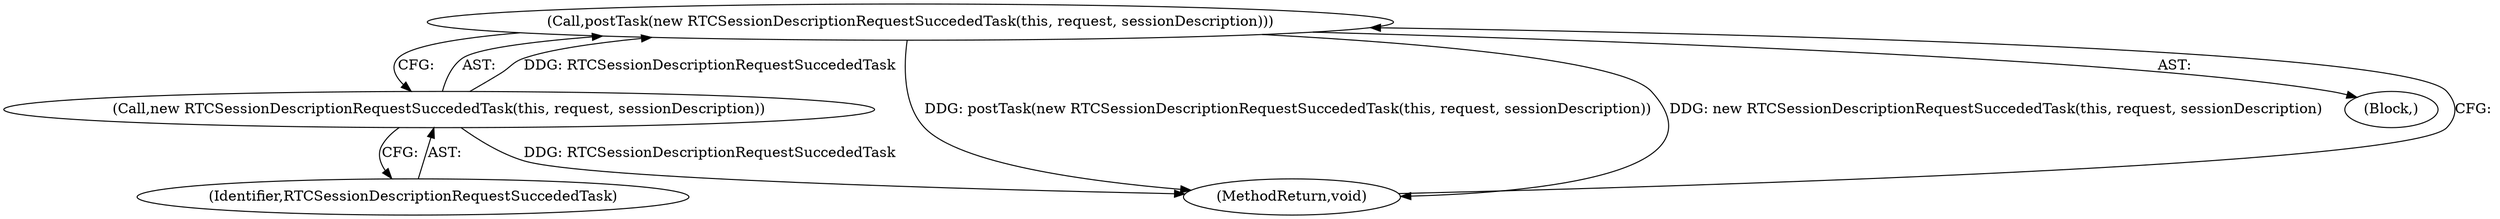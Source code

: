 digraph "1_Chrome_ab5e55ff333def909d025ac45da9ffa0d88a63f2_23@del" {
"1000118" [label="(Call,postTask(new RTCSessionDescriptionRequestSuccededTask(this, request, sessionDescription)))"];
"1000119" [label="(Call,new RTCSessionDescriptionRequestSuccededTask(this, request, sessionDescription))"];
"1000120" [label="(Identifier,RTCSessionDescriptionRequestSuccededTask)"];
"1000125" [label="(MethodReturn,void)"];
"1000118" [label="(Call,postTask(new RTCSessionDescriptionRequestSuccededTask(this, request, sessionDescription)))"];
"1000119" [label="(Call,new RTCSessionDescriptionRequestSuccededTask(this, request, sessionDescription))"];
"1000113" [label="(Block,)"];
"1000118" -> "1000113"  [label="AST: "];
"1000118" -> "1000119"  [label="CFG: "];
"1000119" -> "1000118"  [label="AST: "];
"1000125" -> "1000118"  [label="CFG: "];
"1000118" -> "1000125"  [label="DDG: postTask(new RTCSessionDescriptionRequestSuccededTask(this, request, sessionDescription))"];
"1000118" -> "1000125"  [label="DDG: new RTCSessionDescriptionRequestSuccededTask(this, request, sessionDescription)"];
"1000119" -> "1000118"  [label="DDG: RTCSessionDescriptionRequestSuccededTask"];
"1000119" -> "1000120"  [label="CFG: "];
"1000120" -> "1000119"  [label="AST: "];
"1000119" -> "1000125"  [label="DDG: RTCSessionDescriptionRequestSuccededTask"];
}
